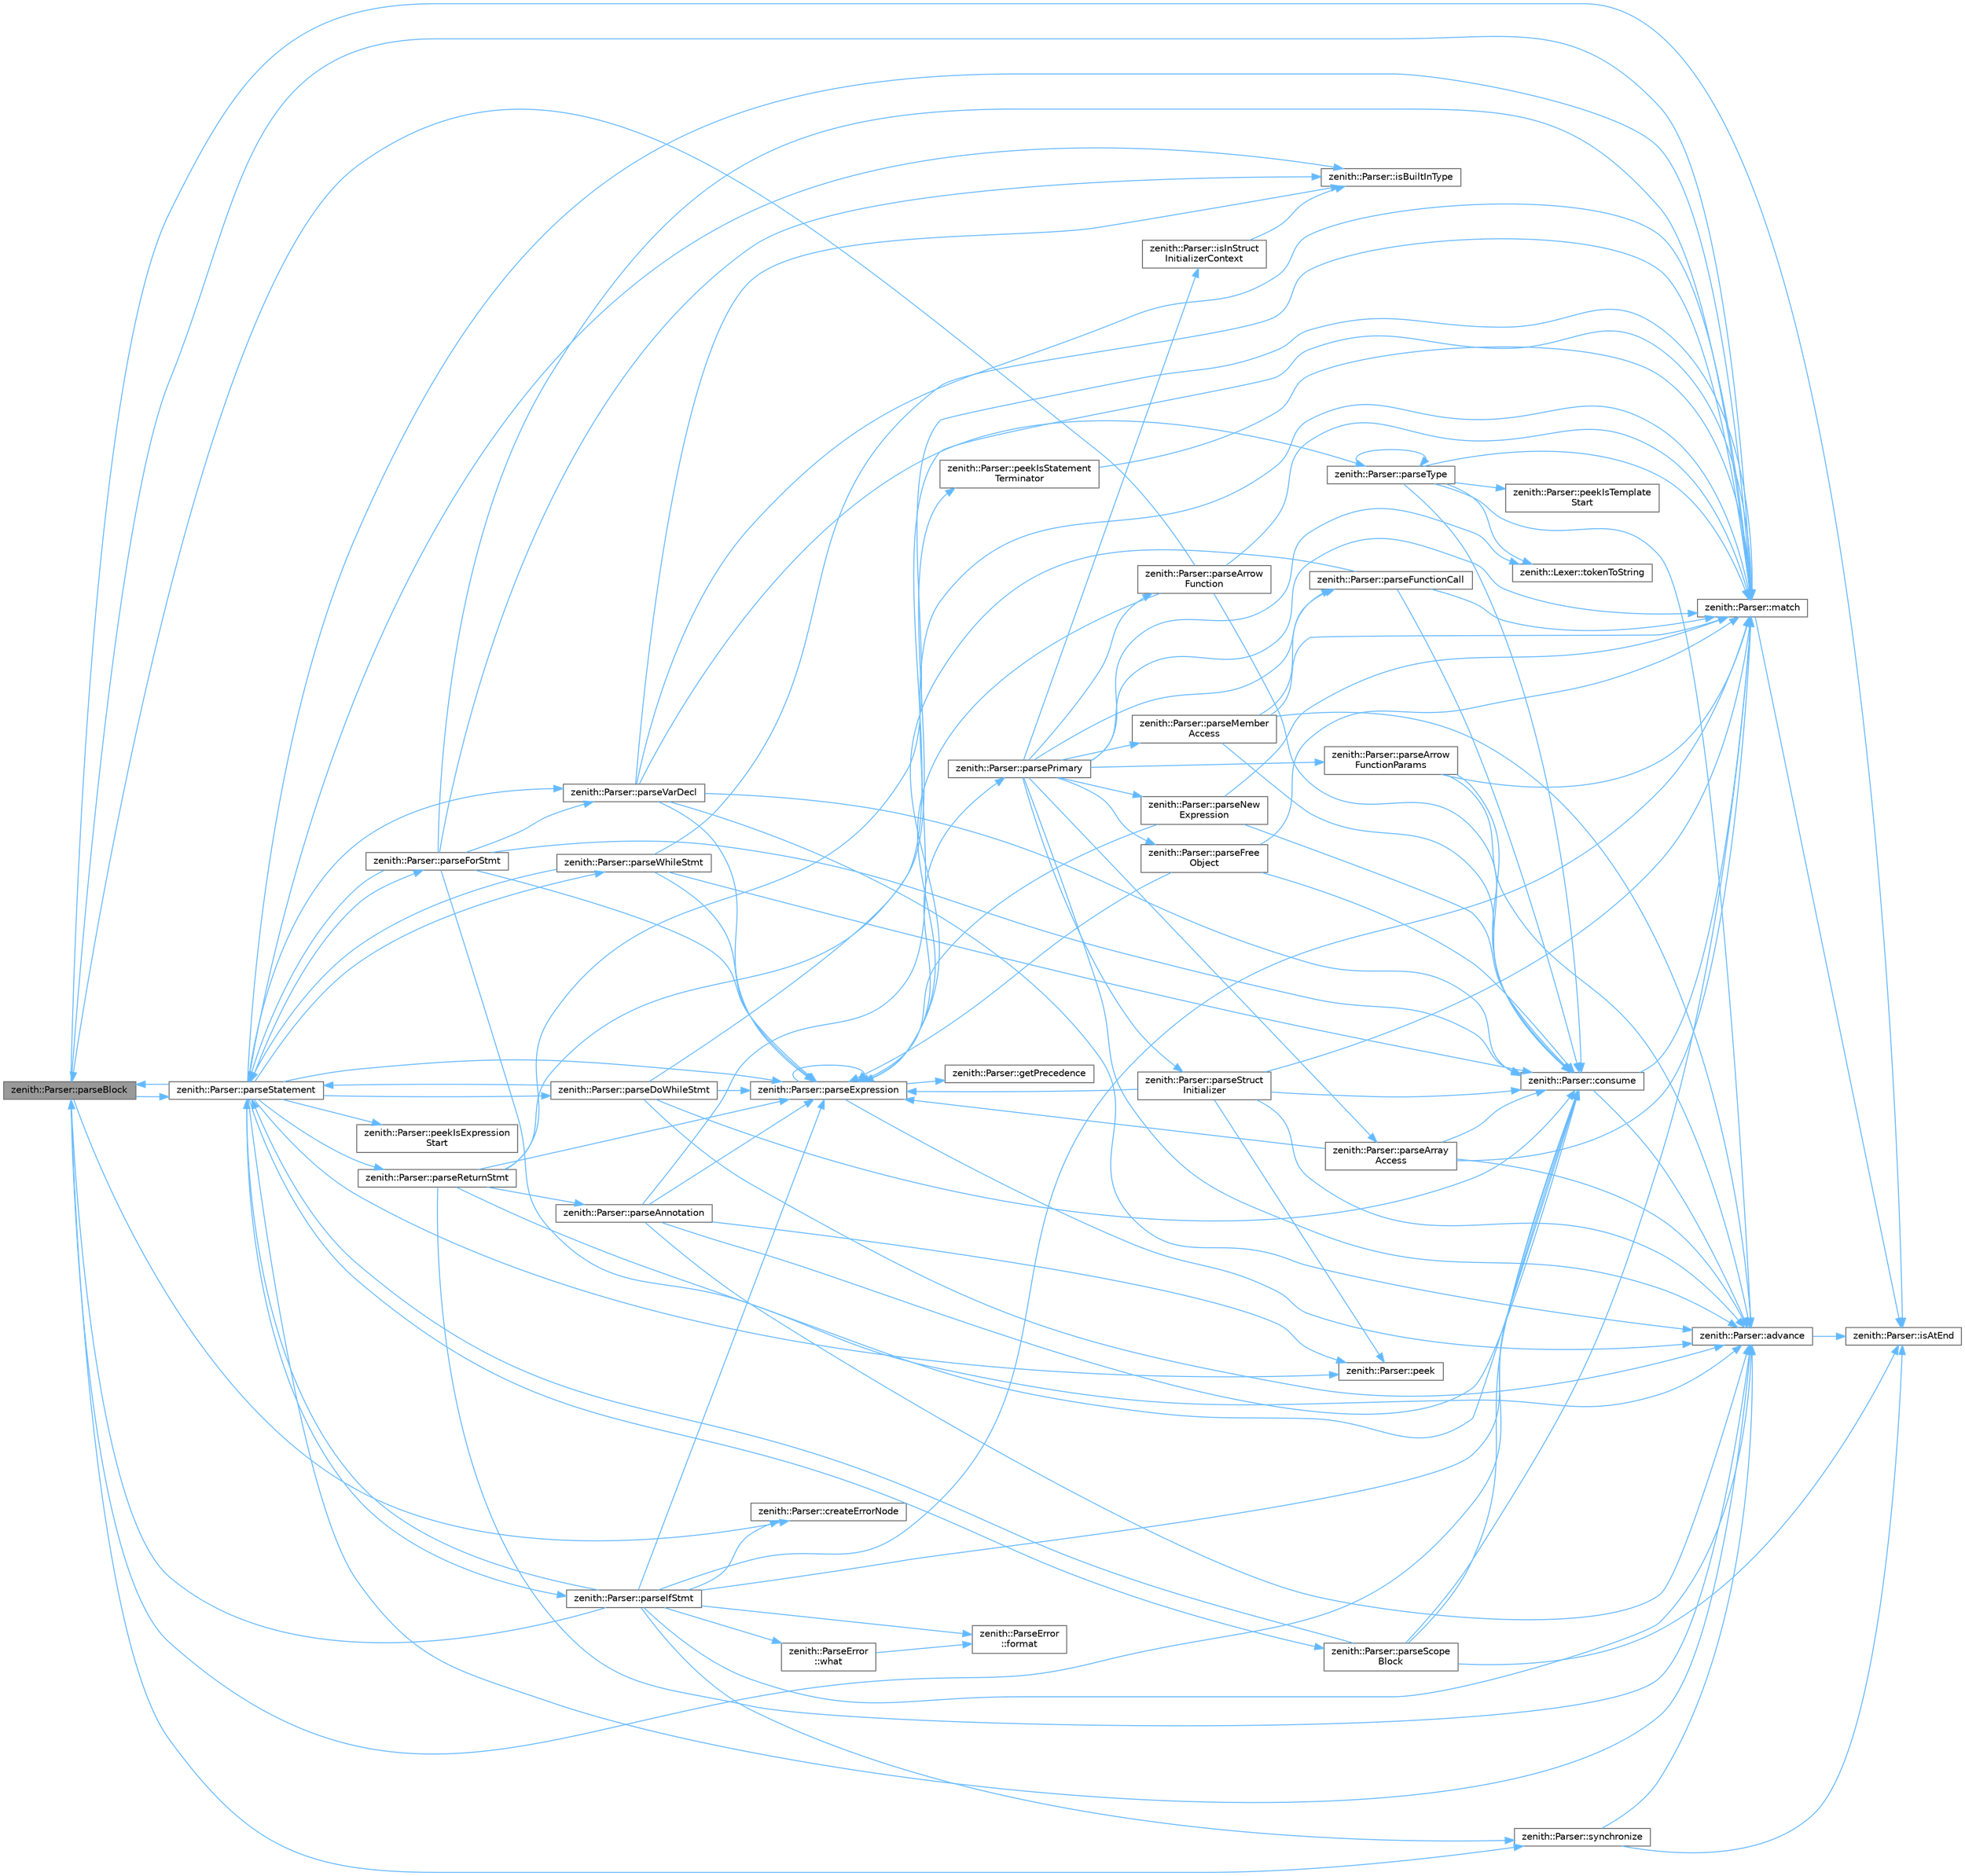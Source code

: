 digraph "zenith::Parser::parseBlock"
{
 // LATEX_PDF_SIZE
  bgcolor="transparent";
  edge [fontname=Helvetica,fontsize=10,labelfontname=Helvetica,labelfontsize=10];
  node [fontname=Helvetica,fontsize=10,shape=box,height=0.2,width=0.4];
  rankdir="LR";
  Node1 [id="Node000001",label="zenith::Parser::parseBlock",height=0.2,width=0.4,color="gray40", fillcolor="grey60", style="filled", fontcolor="black",tooltip=" "];
  Node1 -> Node2 [id="edge1_Node000001_Node000002",color="steelblue1",style="solid",tooltip=" "];
  Node2 [id="Node000002",label="zenith::Parser::consume",height=0.2,width=0.4,color="grey40", fillcolor="white", style="filled",URL="$classzenith_1_1_parser.html#a729f5bdd53b7be97e8f5f3fb28f64249",tooltip=" "];
  Node2 -> Node3 [id="edge2_Node000002_Node000003",color="steelblue1",style="solid",tooltip=" "];
  Node3 [id="Node000003",label="zenith::Parser::advance",height=0.2,width=0.4,color="grey40", fillcolor="white", style="filled",URL="$classzenith_1_1_parser.html#a9639927866a398781d4c1d205da431d8",tooltip=" "];
  Node3 -> Node4 [id="edge3_Node000003_Node000004",color="steelblue1",style="solid",tooltip=" "];
  Node4 [id="Node000004",label="zenith::Parser::isAtEnd",height=0.2,width=0.4,color="grey40", fillcolor="white", style="filled",URL="$classzenith_1_1_parser.html#a7fa9d1e2197db94168ba4e2c4fd98ad1",tooltip=" "];
  Node2 -> Node5 [id="edge4_Node000002_Node000005",color="steelblue1",style="solid",tooltip=" "];
  Node5 [id="Node000005",label="zenith::Parser::match",height=0.2,width=0.4,color="grey40", fillcolor="white", style="filled",URL="$classzenith_1_1_parser.html#a6a8b25ba2a7a7f371a02b1419121e8cb",tooltip=" "];
  Node5 -> Node4 [id="edge5_Node000005_Node000004",color="steelblue1",style="solid",tooltip=" "];
  Node1 -> Node6 [id="edge6_Node000001_Node000006",color="steelblue1",style="solid",tooltip=" "];
  Node6 [id="Node000006",label="zenith::Parser::createErrorNode",height=0.2,width=0.4,color="grey40", fillcolor="white", style="filled",URL="$classzenith_1_1_parser.html#a6576cab9cc379e6ba26cfce915ad3de6",tooltip=" "];
  Node1 -> Node4 [id="edge7_Node000001_Node000004",color="steelblue1",style="solid",tooltip=" "];
  Node1 -> Node5 [id="edge8_Node000001_Node000005",color="steelblue1",style="solid",tooltip=" "];
  Node1 -> Node7 [id="edge9_Node000001_Node000007",color="steelblue1",style="solid",tooltip=" "];
  Node7 [id="Node000007",label="zenith::Parser::parseStatement",height=0.2,width=0.4,color="grey40", fillcolor="white", style="filled",URL="$classzenith_1_1_parser.html#ada8dc19e8cb4a0f1b37d3ef6a2eb3f9d",tooltip=" "];
  Node7 -> Node3 [id="edge10_Node000007_Node000003",color="steelblue1",style="solid",tooltip=" "];
  Node7 -> Node8 [id="edge11_Node000007_Node000008",color="steelblue1",style="solid",tooltip=" "];
  Node8 [id="Node000008",label="zenith::Parser::isBuiltInType",height=0.2,width=0.4,color="grey40", fillcolor="white", style="filled",URL="$classzenith_1_1_parser.html#a68c100d957e0a8960de2fca188e23054",tooltip=" "];
  Node7 -> Node5 [id="edge12_Node000007_Node000005",color="steelblue1",style="solid",tooltip=" "];
  Node7 -> Node1 [id="edge13_Node000007_Node000001",color="steelblue1",style="solid",tooltip=" "];
  Node7 -> Node9 [id="edge14_Node000007_Node000009",color="steelblue1",style="solid",tooltip=" "];
  Node9 [id="Node000009",label="zenith::Parser::parseDoWhileStmt",height=0.2,width=0.4,color="grey40", fillcolor="white", style="filled",URL="$classzenith_1_1_parser.html#a17d038fc7ad2c0dac1b038889f4426ca",tooltip=" "];
  Node9 -> Node3 [id="edge15_Node000009_Node000003",color="steelblue1",style="solid",tooltip=" "];
  Node9 -> Node2 [id="edge16_Node000009_Node000002",color="steelblue1",style="solid",tooltip=" "];
  Node9 -> Node5 [id="edge17_Node000009_Node000005",color="steelblue1",style="solid",tooltip=" "];
  Node9 -> Node10 [id="edge18_Node000009_Node000010",color="steelblue1",style="solid",tooltip=" "];
  Node10 [id="Node000010",label="zenith::Parser::parseExpression",height=0.2,width=0.4,color="grey40", fillcolor="white", style="filled",URL="$classzenith_1_1_parser.html#a239906fd51d54598f6d3dcc18d97b6b9",tooltip=" "];
  Node10 -> Node3 [id="edge19_Node000010_Node000003",color="steelblue1",style="solid",tooltip=" "];
  Node10 -> Node11 [id="edge20_Node000010_Node000011",color="steelblue1",style="solid",tooltip=" "];
  Node11 [id="Node000011",label="zenith::Parser::getPrecedence",height=0.2,width=0.4,color="grey40", fillcolor="white", style="filled",URL="$classzenith_1_1_parser.html#a5386ec516fb692a1b1ecd9058ca2c19e",tooltip=" "];
  Node10 -> Node10 [id="edge21_Node000010_Node000010",color="steelblue1",style="solid",tooltip=" "];
  Node10 -> Node12 [id="edge22_Node000010_Node000012",color="steelblue1",style="solid",tooltip=" "];
  Node12 [id="Node000012",label="zenith::Parser::parsePrimary",height=0.2,width=0.4,color="grey40", fillcolor="white", style="filled",URL="$classzenith_1_1_parser.html#a9425b18adfbb62629ae5ea654addc7cb",tooltip=" "];
  Node12 -> Node3 [id="edge23_Node000012_Node000003",color="steelblue1",style="solid",tooltip=" "];
  Node12 -> Node13 [id="edge24_Node000012_Node000013",color="steelblue1",style="solid",tooltip=" "];
  Node13 [id="Node000013",label="zenith::Parser::isInStruct\lInitializerContext",height=0.2,width=0.4,color="grey40", fillcolor="white", style="filled",URL="$classzenith_1_1_parser.html#a122c98490d526265ce1a9a2ecaf188f9",tooltip=" "];
  Node13 -> Node8 [id="edge25_Node000013_Node000008",color="steelblue1",style="solid",tooltip=" "];
  Node12 -> Node5 [id="edge26_Node000012_Node000005",color="steelblue1",style="solid",tooltip=" "];
  Node12 -> Node14 [id="edge27_Node000012_Node000014",color="steelblue1",style="solid",tooltip=" "];
  Node14 [id="Node000014",label="zenith::Parser::parseArray\lAccess",height=0.2,width=0.4,color="grey40", fillcolor="white", style="filled",URL="$classzenith_1_1_parser.html#ad32b5cfe98f909cade9216d65b046f58",tooltip=" "];
  Node14 -> Node3 [id="edge28_Node000014_Node000003",color="steelblue1",style="solid",tooltip=" "];
  Node14 -> Node2 [id="edge29_Node000014_Node000002",color="steelblue1",style="solid",tooltip=" "];
  Node14 -> Node5 [id="edge30_Node000014_Node000005",color="steelblue1",style="solid",tooltip=" "];
  Node14 -> Node10 [id="edge31_Node000014_Node000010",color="steelblue1",style="solid",tooltip=" "];
  Node12 -> Node15 [id="edge32_Node000012_Node000015",color="steelblue1",style="solid",tooltip=" "];
  Node15 [id="Node000015",label="zenith::Parser::parseArrow\lFunction",height=0.2,width=0.4,color="grey40", fillcolor="white", style="filled",URL="$classzenith_1_1_parser.html#a7ea0f8e309ed2fbdf1a9e2ebfa2fbf8d",tooltip=" "];
  Node15 -> Node2 [id="edge33_Node000015_Node000002",color="steelblue1",style="solid",tooltip=" "];
  Node15 -> Node5 [id="edge34_Node000015_Node000005",color="steelblue1",style="solid",tooltip=" "];
  Node15 -> Node1 [id="edge35_Node000015_Node000001",color="steelblue1",style="solid",tooltip=" "];
  Node15 -> Node10 [id="edge36_Node000015_Node000010",color="steelblue1",style="solid",tooltip=" "];
  Node12 -> Node16 [id="edge37_Node000012_Node000016",color="steelblue1",style="solid",tooltip=" "];
  Node16 [id="Node000016",label="zenith::Parser::parseArrow\lFunctionParams",height=0.2,width=0.4,color="grey40", fillcolor="white", style="filled",URL="$classzenith_1_1_parser.html#adfd7efe9485b95d3c1d2acbcec912527",tooltip=" "];
  Node16 -> Node3 [id="edge38_Node000016_Node000003",color="steelblue1",style="solid",tooltip=" "];
  Node16 -> Node2 [id="edge39_Node000016_Node000002",color="steelblue1",style="solid",tooltip=" "];
  Node16 -> Node5 [id="edge40_Node000016_Node000005",color="steelblue1",style="solid",tooltip=" "];
  Node12 -> Node17 [id="edge41_Node000012_Node000017",color="steelblue1",style="solid",tooltip=" "];
  Node17 [id="Node000017",label="zenith::Parser::parseFree\lObject",height=0.2,width=0.4,color="grey40", fillcolor="white", style="filled",URL="$classzenith_1_1_parser.html#a697fe5477ca0023efdefd6e66f4e0a49",tooltip=" "];
  Node17 -> Node2 [id="edge42_Node000017_Node000002",color="steelblue1",style="solid",tooltip=" "];
  Node17 -> Node5 [id="edge43_Node000017_Node000005",color="steelblue1",style="solid",tooltip=" "];
  Node17 -> Node10 [id="edge44_Node000017_Node000010",color="steelblue1",style="solid",tooltip=" "];
  Node12 -> Node18 [id="edge45_Node000012_Node000018",color="steelblue1",style="solid",tooltip=" "];
  Node18 [id="Node000018",label="zenith::Parser::parseFunctionCall",height=0.2,width=0.4,color="grey40", fillcolor="white", style="filled",URL="$classzenith_1_1_parser.html#ae2442c2e624e13794605b1ff56047ee8",tooltip=" "];
  Node18 -> Node2 [id="edge46_Node000018_Node000002",color="steelblue1",style="solid",tooltip=" "];
  Node18 -> Node5 [id="edge47_Node000018_Node000005",color="steelblue1",style="solid",tooltip=" "];
  Node18 -> Node10 [id="edge48_Node000018_Node000010",color="steelblue1",style="solid",tooltip=" "];
  Node12 -> Node19 [id="edge49_Node000012_Node000019",color="steelblue1",style="solid",tooltip=" "];
  Node19 [id="Node000019",label="zenith::Parser::parseMember\lAccess",height=0.2,width=0.4,color="grey40", fillcolor="white", style="filled",URL="$classzenith_1_1_parser.html#a5f581f39453bce8e553d9d96c5c8d0d2",tooltip=" "];
  Node19 -> Node3 [id="edge50_Node000019_Node000003",color="steelblue1",style="solid",tooltip=" "];
  Node19 -> Node2 [id="edge51_Node000019_Node000002",color="steelblue1",style="solid",tooltip=" "];
  Node19 -> Node5 [id="edge52_Node000019_Node000005",color="steelblue1",style="solid",tooltip=" "];
  Node19 -> Node18 [id="edge53_Node000019_Node000018",color="steelblue1",style="solid",tooltip=" "];
  Node12 -> Node20 [id="edge54_Node000012_Node000020",color="steelblue1",style="solid",tooltip=" "];
  Node20 [id="Node000020",label="zenith::Parser::parseNew\lExpression",height=0.2,width=0.4,color="grey40", fillcolor="white", style="filled",URL="$classzenith_1_1_parser.html#aa984ed730ca80620a7033d259b6faea5",tooltip=" "];
  Node20 -> Node2 [id="edge55_Node000020_Node000002",color="steelblue1",style="solid",tooltip=" "];
  Node20 -> Node5 [id="edge56_Node000020_Node000005",color="steelblue1",style="solid",tooltip=" "];
  Node20 -> Node10 [id="edge57_Node000020_Node000010",color="steelblue1",style="solid",tooltip=" "];
  Node12 -> Node21 [id="edge58_Node000012_Node000021",color="steelblue1",style="solid",tooltip=" "];
  Node21 [id="Node000021",label="zenith::Parser::parseStruct\lInitializer",height=0.2,width=0.4,color="grey40", fillcolor="white", style="filled",URL="$classzenith_1_1_parser.html#a4646bbfa2a663abbc777ae26d44e9522",tooltip=" "];
  Node21 -> Node3 [id="edge59_Node000021_Node000003",color="steelblue1",style="solid",tooltip=" "];
  Node21 -> Node2 [id="edge60_Node000021_Node000002",color="steelblue1",style="solid",tooltip=" "];
  Node21 -> Node5 [id="edge61_Node000021_Node000005",color="steelblue1",style="solid",tooltip=" "];
  Node21 -> Node10 [id="edge62_Node000021_Node000010",color="steelblue1",style="solid",tooltip=" "];
  Node21 -> Node22 [id="edge63_Node000021_Node000022",color="steelblue1",style="solid",tooltip=" "];
  Node22 [id="Node000022",label="zenith::Parser::peek",height=0.2,width=0.4,color="grey40", fillcolor="white", style="filled",URL="$classzenith_1_1_parser.html#a979d431c48a2bb73bd40a9fd6d65ba36",tooltip=" "];
  Node12 -> Node23 [id="edge64_Node000012_Node000023",color="steelblue1",style="solid",tooltip=" "];
  Node23 [id="Node000023",label="zenith::Lexer::tokenToString",height=0.2,width=0.4,color="grey40", fillcolor="white", style="filled",URL="$classzenith_1_1_lexer.html#a7265d90eb9fdc3d46aacdcf2a7e84a23",tooltip=" "];
  Node9 -> Node7 [id="edge65_Node000009_Node000007",color="steelblue1",style="solid",tooltip=" "];
  Node7 -> Node10 [id="edge66_Node000007_Node000010",color="steelblue1",style="solid",tooltip=" "];
  Node7 -> Node24 [id="edge67_Node000007_Node000024",color="steelblue1",style="solid",tooltip=" "];
  Node24 [id="Node000024",label="zenith::Parser::parseForStmt",height=0.2,width=0.4,color="grey40", fillcolor="white", style="filled",URL="$classzenith_1_1_parser.html#ab8ae32b49e1a7d1492f14c6b381aa52b",tooltip=" "];
  Node24 -> Node3 [id="edge68_Node000024_Node000003",color="steelblue1",style="solid",tooltip=" "];
  Node24 -> Node2 [id="edge69_Node000024_Node000002",color="steelblue1",style="solid",tooltip=" "];
  Node24 -> Node8 [id="edge70_Node000024_Node000008",color="steelblue1",style="solid",tooltip=" "];
  Node24 -> Node5 [id="edge71_Node000024_Node000005",color="steelblue1",style="solid",tooltip=" "];
  Node24 -> Node10 [id="edge72_Node000024_Node000010",color="steelblue1",style="solid",tooltip=" "];
  Node24 -> Node7 [id="edge73_Node000024_Node000007",color="steelblue1",style="solid",tooltip=" "];
  Node24 -> Node25 [id="edge74_Node000024_Node000025",color="steelblue1",style="solid",tooltip=" "];
  Node25 [id="Node000025",label="zenith::Parser::parseVarDecl",height=0.2,width=0.4,color="grey40", fillcolor="white", style="filled",URL="$classzenith_1_1_parser.html#a4846f1e07a0155bb95bfee2888cd4e49",tooltip=" "];
  Node25 -> Node3 [id="edge75_Node000025_Node000003",color="steelblue1",style="solid",tooltip=" "];
  Node25 -> Node2 [id="edge76_Node000025_Node000002",color="steelblue1",style="solid",tooltip=" "];
  Node25 -> Node8 [id="edge77_Node000025_Node000008",color="steelblue1",style="solid",tooltip=" "];
  Node25 -> Node5 [id="edge78_Node000025_Node000005",color="steelblue1",style="solid",tooltip=" "];
  Node25 -> Node10 [id="edge79_Node000025_Node000010",color="steelblue1",style="solid",tooltip=" "];
  Node25 -> Node26 [id="edge80_Node000025_Node000026",color="steelblue1",style="solid",tooltip=" "];
  Node26 [id="Node000026",label="zenith::Parser::parseType",height=0.2,width=0.4,color="grey40", fillcolor="white", style="filled",URL="$classzenith_1_1_parser.html#a62bb32082ed32f00e6071e1acc026ea1",tooltip=" "];
  Node26 -> Node3 [id="edge81_Node000026_Node000003",color="steelblue1",style="solid",tooltip=" "];
  Node26 -> Node2 [id="edge82_Node000026_Node000002",color="steelblue1",style="solid",tooltip=" "];
  Node26 -> Node5 [id="edge83_Node000026_Node000005",color="steelblue1",style="solid",tooltip=" "];
  Node26 -> Node26 [id="edge84_Node000026_Node000026",color="steelblue1",style="solid",tooltip=" "];
  Node26 -> Node27 [id="edge85_Node000026_Node000027",color="steelblue1",style="solid",tooltip=" "];
  Node27 [id="Node000027",label="zenith::Parser::peekIsTemplate\lStart",height=0.2,width=0.4,color="grey40", fillcolor="white", style="filled",URL="$classzenith_1_1_parser.html#adc6473d2aff0043321f35dfdf132f618",tooltip=" "];
  Node26 -> Node23 [id="edge86_Node000026_Node000023",color="steelblue1",style="solid",tooltip=" "];
  Node7 -> Node28 [id="edge87_Node000007_Node000028",color="steelblue1",style="solid",tooltip=" "];
  Node28 [id="Node000028",label="zenith::Parser::parseIfStmt",height=0.2,width=0.4,color="grey40", fillcolor="white", style="filled",URL="$classzenith_1_1_parser.html#a6086729ddce119c88e10fe622d069d8f",tooltip=" "];
  Node28 -> Node3 [id="edge88_Node000028_Node000003",color="steelblue1",style="solid",tooltip=" "];
  Node28 -> Node2 [id="edge89_Node000028_Node000002",color="steelblue1",style="solid",tooltip=" "];
  Node28 -> Node6 [id="edge90_Node000028_Node000006",color="steelblue1",style="solid",tooltip=" "];
  Node28 -> Node29 [id="edge91_Node000028_Node000029",color="steelblue1",style="solid",tooltip=" "];
  Node29 [id="Node000029",label="zenith::ParseError\l::format",height=0.2,width=0.4,color="grey40", fillcolor="white", style="filled",URL="$classzenith_1_1_parse_error.html#a432ddabc956004a6660137f537d2ba45",tooltip=" "];
  Node28 -> Node5 [id="edge92_Node000028_Node000005",color="steelblue1",style="solid",tooltip=" "];
  Node28 -> Node1 [id="edge93_Node000028_Node000001",color="steelblue1",style="solid",tooltip=" "];
  Node28 -> Node10 [id="edge94_Node000028_Node000010",color="steelblue1",style="solid",tooltip=" "];
  Node28 -> Node7 [id="edge95_Node000028_Node000007",color="steelblue1",style="solid",tooltip=" "];
  Node28 -> Node30 [id="edge96_Node000028_Node000030",color="steelblue1",style="solid",tooltip=" "];
  Node30 [id="Node000030",label="zenith::Parser::synchronize",height=0.2,width=0.4,color="grey40", fillcolor="white", style="filled",URL="$classzenith_1_1_parser.html#a09ca7eb4b886643cc7673062713a718f",tooltip=" "];
  Node30 -> Node3 [id="edge97_Node000030_Node000003",color="steelblue1",style="solid",tooltip=" "];
  Node30 -> Node4 [id="edge98_Node000030_Node000004",color="steelblue1",style="solid",tooltip=" "];
  Node28 -> Node31 [id="edge99_Node000028_Node000031",color="steelblue1",style="solid",tooltip=" "];
  Node31 [id="Node000031",label="zenith::ParseError\l::what",height=0.2,width=0.4,color="grey40", fillcolor="white", style="filled",URL="$classzenith_1_1_parse_error.html#a9fb114a980ca601574f4dd9cf122aa0e",tooltip=" "];
  Node31 -> Node29 [id="edge100_Node000031_Node000029",color="steelblue1",style="solid",tooltip=" "];
  Node7 -> Node32 [id="edge101_Node000007_Node000032",color="steelblue1",style="solid",tooltip=" "];
  Node32 [id="Node000032",label="zenith::Parser::parseReturnStmt",height=0.2,width=0.4,color="grey40", fillcolor="white", style="filled",URL="$classzenith_1_1_parser.html#a5e026e55d4a57bea1b5ffa7d3b5e93a8",tooltip=" "];
  Node32 -> Node3 [id="edge102_Node000032_Node000003",color="steelblue1",style="solid",tooltip=" "];
  Node32 -> Node2 [id="edge103_Node000032_Node000002",color="steelblue1",style="solid",tooltip=" "];
  Node32 -> Node5 [id="edge104_Node000032_Node000005",color="steelblue1",style="solid",tooltip=" "];
  Node32 -> Node33 [id="edge105_Node000032_Node000033",color="steelblue1",style="solid",tooltip=" "];
  Node33 [id="Node000033",label="zenith::Parser::parseAnnotation",height=0.2,width=0.4,color="grey40", fillcolor="white", style="filled",URL="$classzenith_1_1_parser.html#afff2e82900309df63d9aa89f4d3e31d6",tooltip=" "];
  Node33 -> Node3 [id="edge106_Node000033_Node000003",color="steelblue1",style="solid",tooltip=" "];
  Node33 -> Node2 [id="edge107_Node000033_Node000002",color="steelblue1",style="solid",tooltip=" "];
  Node33 -> Node5 [id="edge108_Node000033_Node000005",color="steelblue1",style="solid",tooltip=" "];
  Node33 -> Node10 [id="edge109_Node000033_Node000010",color="steelblue1",style="solid",tooltip=" "];
  Node33 -> Node22 [id="edge110_Node000033_Node000022",color="steelblue1",style="solid",tooltip=" "];
  Node32 -> Node10 [id="edge111_Node000032_Node000010",color="steelblue1",style="solid",tooltip=" "];
  Node32 -> Node34 [id="edge112_Node000032_Node000034",color="steelblue1",style="solid",tooltip=" "];
  Node34 [id="Node000034",label="zenith::Parser::peekIsStatement\lTerminator",height=0.2,width=0.4,color="grey40", fillcolor="white", style="filled",URL="$classzenith_1_1_parser.html#a4deb3146abfbc7ce7f5a4cc973a9fc18",tooltip=" "];
  Node34 -> Node5 [id="edge113_Node000034_Node000005",color="steelblue1",style="solid",tooltip=" "];
  Node7 -> Node35 [id="edge114_Node000007_Node000035",color="steelblue1",style="solid",tooltip=" "];
  Node35 [id="Node000035",label="zenith::Parser::parseScope\lBlock",height=0.2,width=0.4,color="grey40", fillcolor="white", style="filled",URL="$classzenith_1_1_parser.html#acd4ccda2b4a409498daa93e31f2bc23f",tooltip=" "];
  Node35 -> Node2 [id="edge115_Node000035_Node000002",color="steelblue1",style="solid",tooltip=" "];
  Node35 -> Node4 [id="edge116_Node000035_Node000004",color="steelblue1",style="solid",tooltip=" "];
  Node35 -> Node5 [id="edge117_Node000035_Node000005",color="steelblue1",style="solid",tooltip=" "];
  Node35 -> Node7 [id="edge118_Node000035_Node000007",color="steelblue1",style="solid",tooltip=" "];
  Node7 -> Node25 [id="edge119_Node000007_Node000025",color="steelblue1",style="solid",tooltip=" "];
  Node7 -> Node36 [id="edge120_Node000007_Node000036",color="steelblue1",style="solid",tooltip=" "];
  Node36 [id="Node000036",label="zenith::Parser::parseWhileStmt",height=0.2,width=0.4,color="grey40", fillcolor="white", style="filled",URL="$classzenith_1_1_parser.html#a6f8fd13014d6a0e82f53ce08a8f9766d",tooltip=" "];
  Node36 -> Node2 [id="edge121_Node000036_Node000002",color="steelblue1",style="solid",tooltip=" "];
  Node36 -> Node5 [id="edge122_Node000036_Node000005",color="steelblue1",style="solid",tooltip=" "];
  Node36 -> Node10 [id="edge123_Node000036_Node000010",color="steelblue1",style="solid",tooltip=" "];
  Node36 -> Node7 [id="edge124_Node000036_Node000007",color="steelblue1",style="solid",tooltip=" "];
  Node7 -> Node22 [id="edge125_Node000007_Node000022",color="steelblue1",style="solid",tooltip=" "];
  Node7 -> Node37 [id="edge126_Node000007_Node000037",color="steelblue1",style="solid",tooltip=" "];
  Node37 [id="Node000037",label="zenith::Parser::peekIsExpression\lStart",height=0.2,width=0.4,color="grey40", fillcolor="white", style="filled",URL="$classzenith_1_1_parser.html#ad60004f6810cc28102461c948ec5bb2f",tooltip=" "];
  Node1 -> Node30 [id="edge127_Node000001_Node000030",color="steelblue1",style="solid",tooltip=" "];
}
